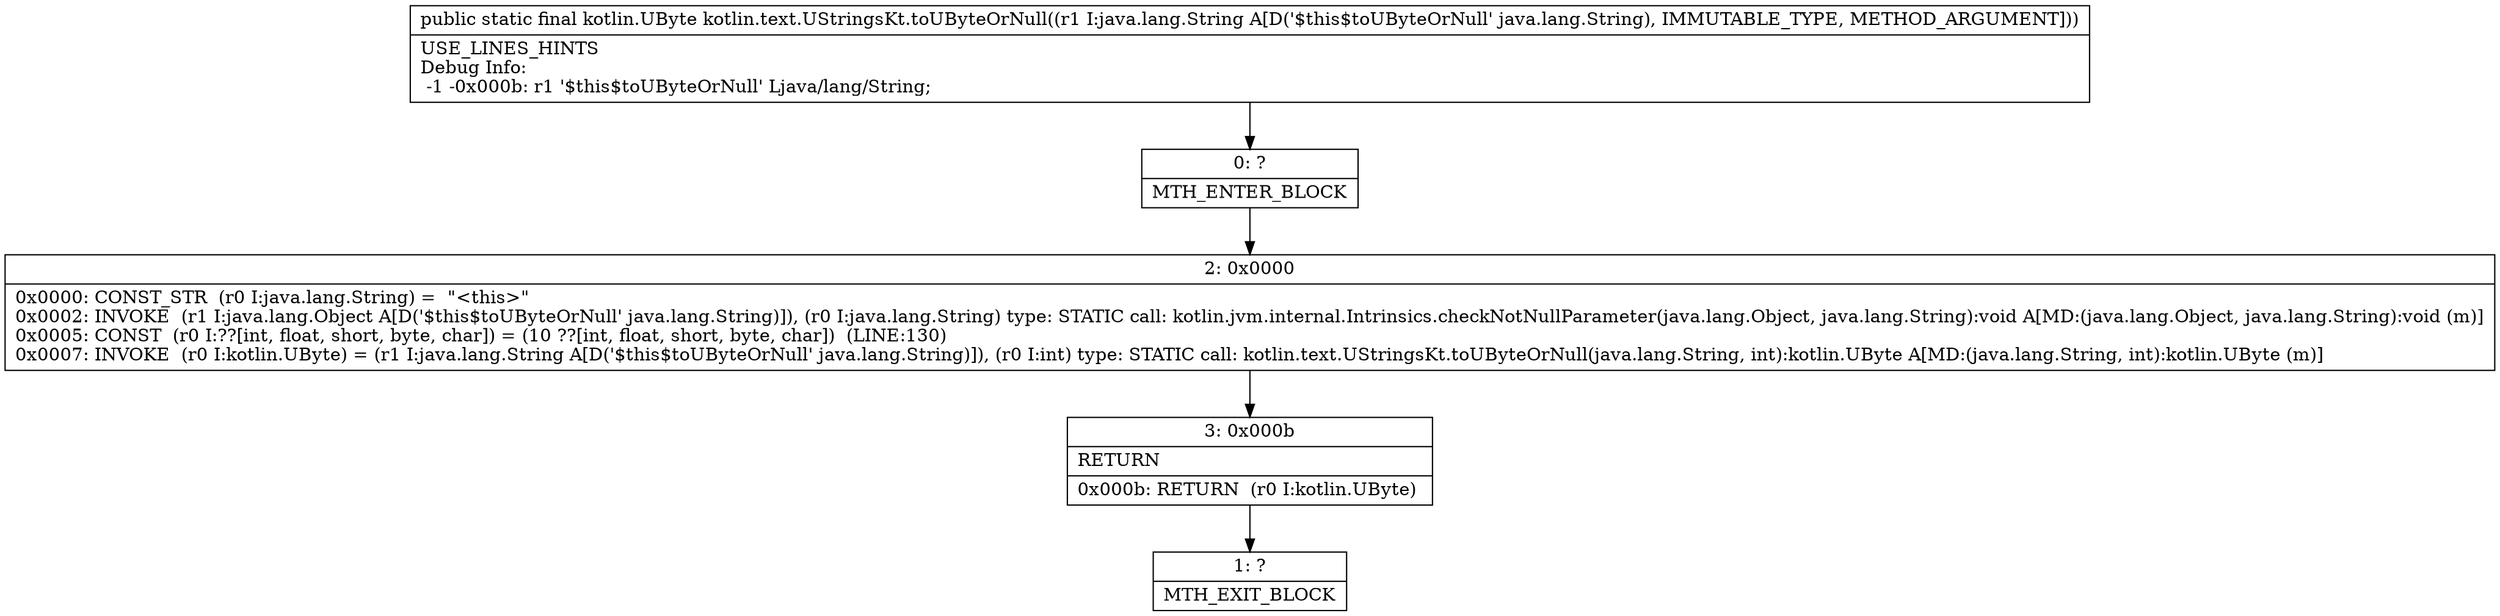 digraph "CFG forkotlin.text.UStringsKt.toUByteOrNull(Ljava\/lang\/String;)Lkotlin\/UByte;" {
Node_0 [shape=record,label="{0\:\ ?|MTH_ENTER_BLOCK\l}"];
Node_2 [shape=record,label="{2\:\ 0x0000|0x0000: CONST_STR  (r0 I:java.lang.String) =  \"\<this\>\" \l0x0002: INVOKE  (r1 I:java.lang.Object A[D('$this$toUByteOrNull' java.lang.String)]), (r0 I:java.lang.String) type: STATIC call: kotlin.jvm.internal.Intrinsics.checkNotNullParameter(java.lang.Object, java.lang.String):void A[MD:(java.lang.Object, java.lang.String):void (m)]\l0x0005: CONST  (r0 I:??[int, float, short, byte, char]) = (10 ??[int, float, short, byte, char])  (LINE:130)\l0x0007: INVOKE  (r0 I:kotlin.UByte) = (r1 I:java.lang.String A[D('$this$toUByteOrNull' java.lang.String)]), (r0 I:int) type: STATIC call: kotlin.text.UStringsKt.toUByteOrNull(java.lang.String, int):kotlin.UByte A[MD:(java.lang.String, int):kotlin.UByte (m)]\l}"];
Node_3 [shape=record,label="{3\:\ 0x000b|RETURN\l|0x000b: RETURN  (r0 I:kotlin.UByte) \l}"];
Node_1 [shape=record,label="{1\:\ ?|MTH_EXIT_BLOCK\l}"];
MethodNode[shape=record,label="{public static final kotlin.UByte kotlin.text.UStringsKt.toUByteOrNull((r1 I:java.lang.String A[D('$this$toUByteOrNull' java.lang.String), IMMUTABLE_TYPE, METHOD_ARGUMENT]))  | USE_LINES_HINTS\lDebug Info:\l  \-1 \-0x000b: r1 '$this$toUByteOrNull' Ljava\/lang\/String;\l}"];
MethodNode -> Node_0;Node_0 -> Node_2;
Node_2 -> Node_3;
Node_3 -> Node_1;
}


